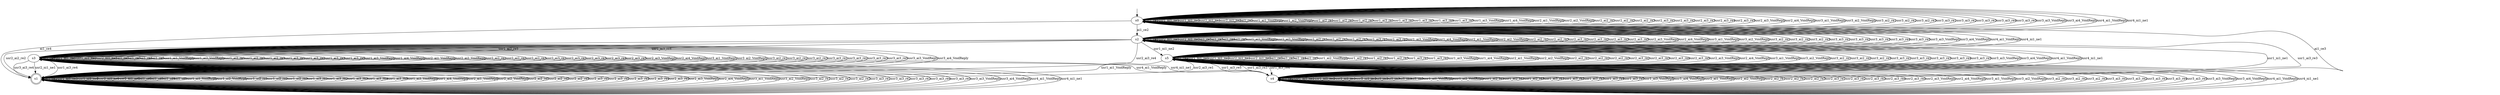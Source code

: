 digraph B {
s0 [label="s0"];
s1 [label="s1", shape=doublecircle];
s2 [label="s2"];
s3 [label="s3"];
s4 [label="s4"];
s5 [label="s5"];
s0 -> s0 [label="ai1_ce1"];
s0 -> s0 [label="usr1_ni1_ne1"];
s0 -> s0 [label="usr1_ni1_ne2"];
s0 -> s0 [label="usr2_ni1_ne1"];
s0 -> s0 [label="usr2_ni1_ne2"];
s0 -> s2 [label="ai1_ce2"];
s0 -> s4 [label="ai1_ce3"];
s0 -> s1 [label="ai1_ce4"];
s0 -> s0 [label="ai1_ce5"];
s0 -> s0 [label="usr1_ai1_VoidReply"];
s0 -> s0 [label="usr1_ai2_VoidReply"];
s0 -> s0 [label="usr1_ai2_re1"];
s0 -> s0 [label="usr1_ai2_re2"];
s0 -> s0 [label="usr1_ai2_re3"];
s0 -> s0 [label="usr1_ai3_re1"];
s0 -> s0 [label="usr1_ai3_re2"];
s0 -> s0 [label="usr1_ai3_re3"];
s0 -> s0 [label="usr1_ai3_re4"];
s0 -> s0 [label="usr1_ai3_re5"];
s0 -> s0 [label="usr1_ai3_VoidReply"];
s0 -> s0 [label="usr1_ai4_VoidReply"];
s0 -> s0 [label="usr2_ai1_VoidReply"];
s0 -> s0 [label="usr2_ai2_VoidReply"];
s0 -> s0 [label="usr2_ai2_re1"];
s0 -> s0 [label="usr2_ai2_re2"];
s0 -> s0 [label="usr2_ai2_re3"];
s0 -> s0 [label="usr2_ai3_re1"];
s0 -> s0 [label="usr2_ai3_re2"];
s0 -> s0 [label="usr2_ai3_re3"];
s0 -> s0 [label="usr2_ai3_re4"];
s0 -> s0 [label="usr2_ai3_re5"];
s0 -> s0 [label="usr2_ai3_VoidReply"];
s0 -> s0 [label="usr2_ai4_VoidReply"];
s0 -> s0 [label="usr3_ai1_VoidReply"];
s0 -> s0 [label="usr3_ai2_VoidReply"];
s0 -> s0 [label="usr3_ai2_re1"];
s0 -> s0 [label="usr3_ai2_re2"];
s0 -> s0 [label="usr3_ai2_re3"];
s0 -> s0 [label="usr3_ai3_re1"];
s0 -> s0 [label="usr3_ai3_re2"];
s0 -> s0 [label="usr3_ai3_re3"];
s0 -> s0 [label="usr3_ai3_re4"];
s0 -> s0 [label="usr3_ai3_re5"];
s0 -> s0 [label="usr3_ai3_VoidReply"];
s0 -> s0 [label="usr3_ai4_VoidReply"];
s0 -> s0 [label="usr4_ai1_VoidReply"];
s0 -> s0 [label="usr4_ni1_ne1"];
s1 -> s1 [label="ai1_ce1"];
s1 -> s1 [label="usr1_ni1_ne1"];
s1 -> s1 [label="usr1_ni1_ne2"];
s1 -> s1 [label="usr2_ni1_ne1"];
s1 -> s1 [label="usr2_ni1_ne2"];
s1 -> s1 [label="ai1_ce2"];
s1 -> s1 [label="ai1_ce3"];
s1 -> s1 [label="ai1_ce4"];
s1 -> s1 [label="ai1_ce5"];
s1 -> s1 [label="usr1_ai1_VoidReply"];
s1 -> s1 [label="usr1_ai2_VoidReply"];
s1 -> s1 [label="usr1_ai2_re1"];
s1 -> s1 [label="usr1_ai2_re2"];
s1 -> s1 [label="usr1_ai2_re3"];
s1 -> s1 [label="usr1_ai3_re1"];
s1 -> s1 [label="usr1_ai3_re2"];
s1 -> s1 [label="usr1_ai3_re3"];
s1 -> s1 [label="usr1_ai3_re4"];
s1 -> s1 [label="usr1_ai3_re5"];
s1 -> s1 [label="usr1_ai3_VoidReply"];
s1 -> s1 [label="usr1_ai4_VoidReply"];
s1 -> s1 [label="usr2_ai1_VoidReply"];
s1 -> s1 [label="usr2_ai2_VoidReply"];
s1 -> s1 [label="usr2_ai2_re1"];
s1 -> s1 [label="usr2_ai2_re2"];
s1 -> s1 [label="usr2_ai2_re3"];
s1 -> s1 [label="usr2_ai3_re1"];
s1 -> s1 [label="usr2_ai3_re2"];
s1 -> s1 [label="usr2_ai3_re3"];
s1 -> s1 [label="usr2_ai3_re4"];
s1 -> s1 [label="usr2_ai3_re5"];
s1 -> s1 [label="usr2_ai3_VoidReply"];
s1 -> s1 [label="usr2_ai4_VoidReply"];
s1 -> s1 [label="usr3_ai1_VoidReply"];
s1 -> s1 [label="usr3_ai2_VoidReply"];
s1 -> s1 [label="usr3_ai2_re1"];
s1 -> s1 [label="usr3_ai2_re2"];
s1 -> s1 [label="usr3_ai2_re3"];
s1 -> s1 [label="usr3_ai3_re1"];
s1 -> s1 [label="usr3_ai3_re2"];
s1 -> s1 [label="usr3_ai3_re3"];
s1 -> s1 [label="usr3_ai3_re4"];
s1 -> s1 [label="usr3_ai3_re5"];
s1 -> s1 [label="usr3_ai3_VoidReply"];
s1 -> s1 [label="usr3_ai4_VoidReply"];
s1 -> s1 [label="usr4_ai1_VoidReply"];
s1 -> s1 [label="usr4_ni1_ne1"];
s2 -> s2 [label="ai1_ce1"];
s2 -> s4 [label="usr1_ni1_ne1"];
s2 -> s5 [label="usr1_ni1_ne2"];
s2 -> s2 [label="usr2_ni1_ne1"];
s2 -> s2 [label="usr2_ni1_ne2"];
s2 -> s2 [label="ai1_ce2"];
s2 -> s2 [label="ai1_ce3"];
s2 -> s2 [label="ai1_ce4"];
s2 -> s2 [label="ai1_ce5"];
s2 -> s2 [label="usr1_ai1_VoidReply"];
s2 -> s2 [label="usr1_ai2_VoidReply"];
s2 -> s2 [label="usr1_ai2_re1"];
s2 -> s2 [label="usr1_ai2_re2"];
s2 -> s2 [label="usr1_ai2_re3"];
s2 -> s2 [label="usr1_ai3_re1"];
s2 -> s2 [label="usr1_ai3_re2"];
s2 -> s4 [label="usr1_ai3_re3"];
s2 -> s3 [label="usr1_ai3_re4"];
s2 -> s3 [label="usr1_ai3_re5"];
s2 -> s2 [label="usr1_ai3_VoidReply"];
s2 -> s2 [label="usr1_ai4_VoidReply"];
s2 -> s2 [label="usr2_ai1_VoidReply"];
s2 -> s2 [label="usr2_ai2_VoidReply"];
s2 -> s2 [label="usr2_ai2_re1"];
s2 -> s1 [label="usr2_ai2_re2"];
s2 -> s2 [label="usr2_ai2_re3"];
s2 -> s2 [label="usr2_ai3_re1"];
s2 -> s2 [label="usr2_ai3_re2"];
s2 -> s2 [label="usr2_ai3_re3"];
s2 -> s1 [label="usr2_ai3_re4"];
s2 -> s2 [label="usr2_ai3_re5"];
s2 -> s2 [label="usr2_ai3_VoidReply"];
s2 -> s2 [label="usr2_ai4_VoidReply"];
s2 -> s2 [label="usr3_ai1_VoidReply"];
s2 -> s2 [label="usr3_ai2_VoidReply"];
s2 -> s2 [label="usr3_ai2_re1"];
s2 -> s2 [label="usr3_ai2_re2"];
s2 -> s2 [label="usr3_ai2_re3"];
s2 -> s2 [label="usr3_ai3_re1"];
s2 -> s2 [label="usr3_ai3_re2"];
s2 -> s2 [label="usr3_ai3_re3"];
s2 -> s2 [label="usr3_ai3_re4"];
s2 -> s2 [label="usr3_ai3_re5"];
s2 -> s2 [label="usr3_ai3_VoidReply"];
s2 -> s2 [label="usr3_ai4_VoidReply"];
s2 -> s2 [label="usr4_ai1_VoidReply"];
s2 -> s2 [label="usr4_ni1_ne1"];
s3 -> s3 [label="ai1_ce1"];
s3 -> s3 [label="usr1_ni1_ne1"];
s3 -> s3 [label="usr1_ni1_ne2"];
s3 -> s1 [label="usr2_ni1_ne1"];
s3 -> s3 [label="usr2_ni1_ne2"];
s3 -> s3 [label="ai1_ce2"];
s3 -> s3 [label="ai1_ce3"];
s3 -> s3 [label="ai1_ce4"];
s3 -> s3 [label="ai1_ce5"];
s3 -> s3 [label="usr1_ai1_VoidReply"];
s3 -> s3 [label="usr1_ai2_VoidReply"];
s3 -> s3 [label="usr1_ai2_re1"];
s3 -> s3 [label="usr1_ai2_re2"];
s3 -> s3 [label="usr1_ai2_re3"];
s3 -> s3 [label="usr1_ai3_re1"];
s3 -> s3 [label="usr1_ai3_re2"];
s3 -> s3 [label="usr1_ai3_re3"];
s3 -> s1 [label="usr1_ai3_re4"];
s3 -> s3 [label="usr1_ai3_re5"];
s3 -> s3 [label="usr1_ai3_VoidReply"];
s3 -> s3 [label="usr1_ai4_VoidReply"];
s3 -> s3 [label="usr2_ai1_VoidReply"];
s3 -> s3 [label="usr2_ai2_VoidReply"];
s3 -> s3 [label="usr2_ai2_re1"];
s3 -> s3 [label="usr2_ai2_re2"];
s3 -> s3 [label="usr2_ai2_re3"];
s3 -> s3 [label="usr2_ai3_re1"];
s3 -> s3 [label="usr2_ai3_re2"];
s3 -> s3 [label="usr2_ai3_re3"];
s3 -> s3 [label="usr2_ai3_re4"];
s3 -> s3 [label="usr2_ai3_re5"];
s3 -> s3 [label="usr2_ai3_VoidReply"];
s3 -> s3 [label="usr2_ai4_VoidReply"];
s3 -> s3 [label="usr3_ai1_VoidReply"];
s3 -> s3 [label="usr3_ai2_VoidReply"];
s3 -> s3 [label="usr3_ai2_re1"];
s3 -> s3 [label="usr3_ai2_re2"];
s3 -> s3 [label="usr3_ai2_re3"];
s3 -> s3 [label="usr3_ai3_re1"];
s3 -> s3 [label="usr3_ai3_re2"];
s3 -> s3 [label="usr3_ai3_re3"];
s3 -> s1 [label="usr3_ai3_re4"];
s3 -> s3 [label="usr3_ai3_re5"];
s3 -> s3 [label="usr3_ai3_VoidReply"];
s3 -> s3 [label="usr3_ai4_VoidReply"];
s3 -> s4 [label="usr4_ai1_VoidReply"];
s3 -> s4 [label="usr4_ni1_ne1"];
s4 -> s4 [label="ai1_ce1"];
s4 -> s4 [label="usr1_ni1_ne1"];
s4 -> s4 [label="usr1_ni1_ne2"];
s4 -> s4 [label="usr2_ni1_ne1"];
s4 -> s4 [label="usr2_ni1_ne2"];
s4 -> s4 [label="ai1_ce2"];
s4 -> s4 [label="ai1_ce3"];
s4 -> s4 [label="ai1_ce4"];
s4 -> s4 [label="ai1_ce5"];
s4 -> s4 [label="usr1_ai1_VoidReply"];
s4 -> s4 [label="usr1_ai2_VoidReply"];
s4 -> s4 [label="usr1_ai2_re1"];
s4 -> s4 [label="usr1_ai2_re2"];
s4 -> s4 [label="usr1_ai2_re3"];
s4 -> s4 [label="usr1_ai3_re1"];
s4 -> s4 [label="usr1_ai3_re2"];
s4 -> s4 [label="usr1_ai3_re3"];
s4 -> s4 [label="usr1_ai3_re4"];
s4 -> s4 [label="usr1_ai3_re5"];
s4 -> s4 [label="usr1_ai3_VoidReply"];
s4 -> s4 [label="usr1_ai4_VoidReply"];
s4 -> s4 [label="usr2_ai1_VoidReply"];
s4 -> s4 [label="usr2_ai2_VoidReply"];
s4 -> s4 [label="usr2_ai2_re1"];
s4 -> s4 [label="usr2_ai2_re2"];
s4 -> s4 [label="usr2_ai2_re3"];
s4 -> s4 [label="usr2_ai3_re1"];
s4 -> s4 [label="usr2_ai3_re2"];
s4 -> s4 [label="usr2_ai3_re3"];
s4 -> s4 [label="usr2_ai3_re4"];
s4 -> s4 [label="usr2_ai3_re5"];
s4 -> s4 [label="usr2_ai3_VoidReply"];
s4 -> s4 [label="usr2_ai4_VoidReply"];
s4 -> s4 [label="usr3_ai1_VoidReply"];
s4 -> s4 [label="usr3_ai2_VoidReply"];
s4 -> s4 [label="usr3_ai2_re1"];
s4 -> s4 [label="usr3_ai2_re2"];
s4 -> s4 [label="usr3_ai2_re3"];
s4 -> s4 [label="usr3_ai3_re1"];
s4 -> s4 [label="usr3_ai3_re2"];
s4 -> s4 [label="usr3_ai3_re3"];
s4 -> s4 [label="usr3_ai3_re4"];
s4 -> s4 [label="usr3_ai3_re5"];
s4 -> s4 [label="usr3_ai3_VoidReply"];
s4 -> s4 [label="usr3_ai4_VoidReply"];
s4 -> s4 [label="usr4_ai1_VoidReply"];
s4 -> s4 [label="usr4_ni1_ne1"];
s5 -> s5 [label="ai1_ce1"];
s5 -> s5 [label="usr1_ni1_ne1"];
s5 -> s5 [label="usr1_ni1_ne2"];
s5 -> s5 [label="usr2_ni1_ne1"];
s5 -> s5 [label="usr2_ni1_ne2"];
s5 -> s5 [label="ai1_ce2"];
s5 -> s5 [label="ai1_ce3"];
s5 -> s5 [label="ai1_ce4"];
s5 -> s5 [label="ai1_ce5"];
s5 -> s1 [label="usr1_ai1_VoidReply"];
s5 -> s5 [label="usr1_ai2_VoidReply"];
s5 -> s5 [label="usr1_ai2_re1"];
s5 -> s5 [label="usr1_ai2_re2"];
s5 -> s5 [label="usr1_ai2_re3"];
s5 -> s5 [label="usr1_ai3_re1"];
s5 -> s5 [label="usr1_ai3_re2"];
s5 -> s4 [label="usr1_ai3_re3"];
s5 -> s4 [label="usr1_ai3_re4"];
s5 -> s4 [label="usr1_ai3_re5"];
s5 -> s5 [label="usr1_ai3_VoidReply"];
s5 -> s5 [label="usr1_ai4_VoidReply"];
s5 -> s5 [label="usr2_ai1_VoidReply"];
s5 -> s5 [label="usr2_ai2_VoidReply"];
s5 -> s5 [label="usr2_ai2_re1"];
s5 -> s5 [label="usr2_ai2_re2"];
s5 -> s5 [label="usr2_ai2_re3"];
s5 -> s1 [label="usr2_ai3_re1"];
s5 -> s5 [label="usr2_ai3_re2"];
s5 -> s5 [label="usr2_ai3_re3"];
s5 -> s5 [label="usr2_ai3_re4"];
s5 -> s5 [label="usr2_ai3_re5"];
s5 -> s5 [label="usr2_ai3_VoidReply"];
s5 -> s5 [label="usr2_ai4_VoidReply"];
s5 -> s5 [label="usr3_ai1_VoidReply"];
s5 -> s5 [label="usr3_ai2_VoidReply"];
s5 -> s5 [label="usr3_ai2_re1"];
s5 -> s5 [label="usr3_ai2_re2"];
s5 -> s5 [label="usr3_ai2_re3"];
s5 -> s5 [label="usr3_ai3_re1"];
s5 -> s5 [label="usr3_ai3_re2"];
s5 -> s5 [label="usr3_ai3_re3"];
s5 -> s5 [label="usr3_ai3_re4"];
s5 -> s5 [label="usr3_ai3_re5"];
s5 -> s5 [label="usr3_ai3_VoidReply"];
s5 -> s5 [label="usr3_ai4_VoidReply"];
s5 -> s5 [label="usr4_ai1_VoidReply"];
s5 -> s5 [label="usr4_ni1_ne1"];
__start0 [shape=none, label=""];
__start0 -> s0 [label=""];
}
